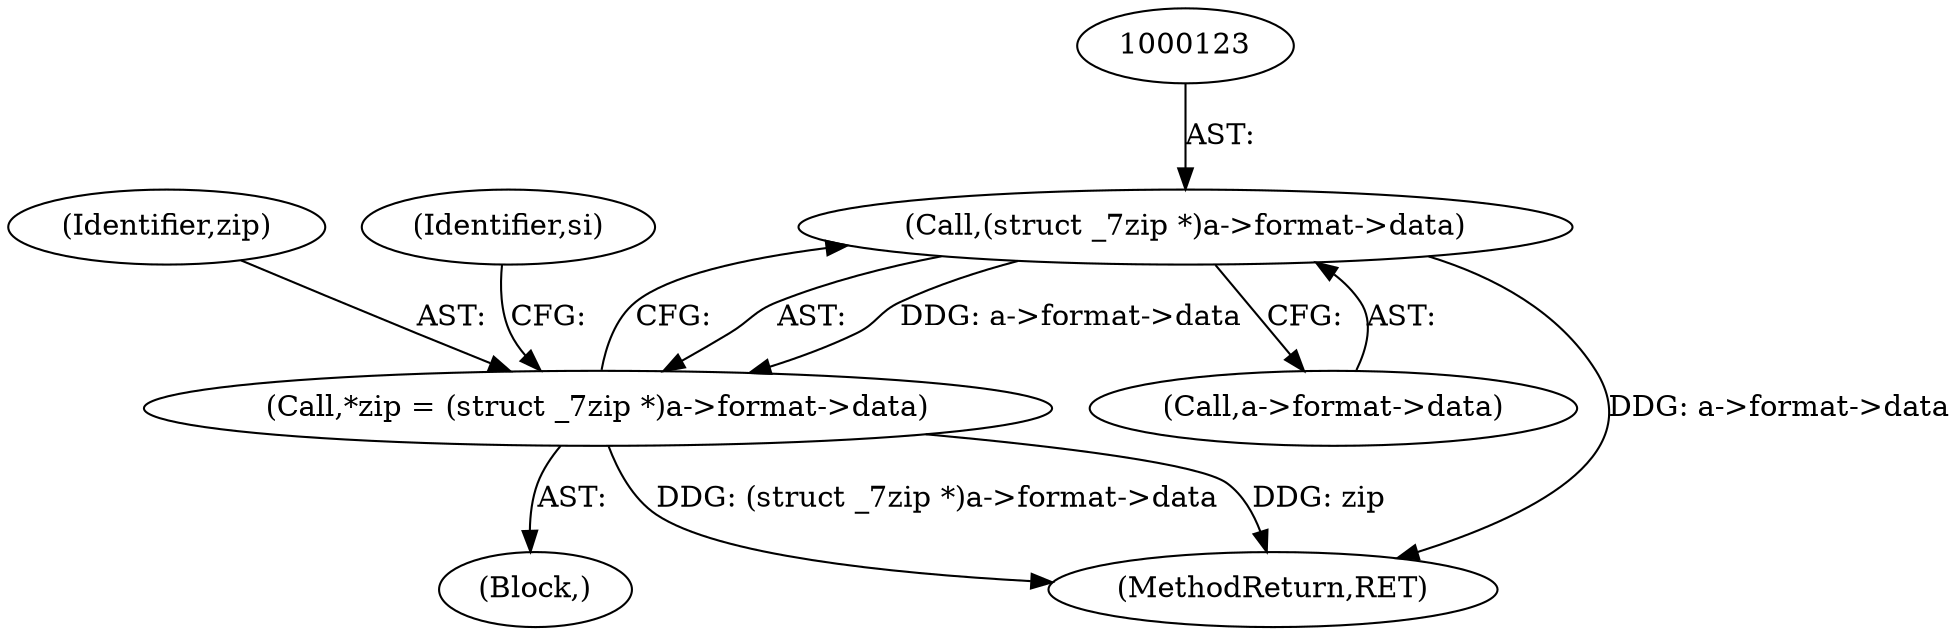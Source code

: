 digraph "0_libarchive_7f17c791dcfd8c0416e2cd2485b19410e47ef126@pointer" {
"1000122" [label="(Call,(struct _7zip *)a->format->data)"];
"1000120" [label="(Call,*zip = (struct _7zip *)a->format->data)"];
"1000122" [label="(Call,(struct _7zip *)a->format->data)"];
"1000121" [label="(Identifier,zip)"];
"1000133" [label="(Identifier,si)"];
"1000124" [label="(Call,a->format->data)"];
"1001307" [label="(MethodReturn,RET)"];
"1000118" [label="(Block,)"];
"1000120" [label="(Call,*zip = (struct _7zip *)a->format->data)"];
"1000122" -> "1000120"  [label="AST: "];
"1000122" -> "1000124"  [label="CFG: "];
"1000123" -> "1000122"  [label="AST: "];
"1000124" -> "1000122"  [label="AST: "];
"1000120" -> "1000122"  [label="CFG: "];
"1000122" -> "1001307"  [label="DDG: a->format->data"];
"1000122" -> "1000120"  [label="DDG: a->format->data"];
"1000120" -> "1000118"  [label="AST: "];
"1000121" -> "1000120"  [label="AST: "];
"1000133" -> "1000120"  [label="CFG: "];
"1000120" -> "1001307"  [label="DDG: zip"];
"1000120" -> "1001307"  [label="DDG: (struct _7zip *)a->format->data"];
}
